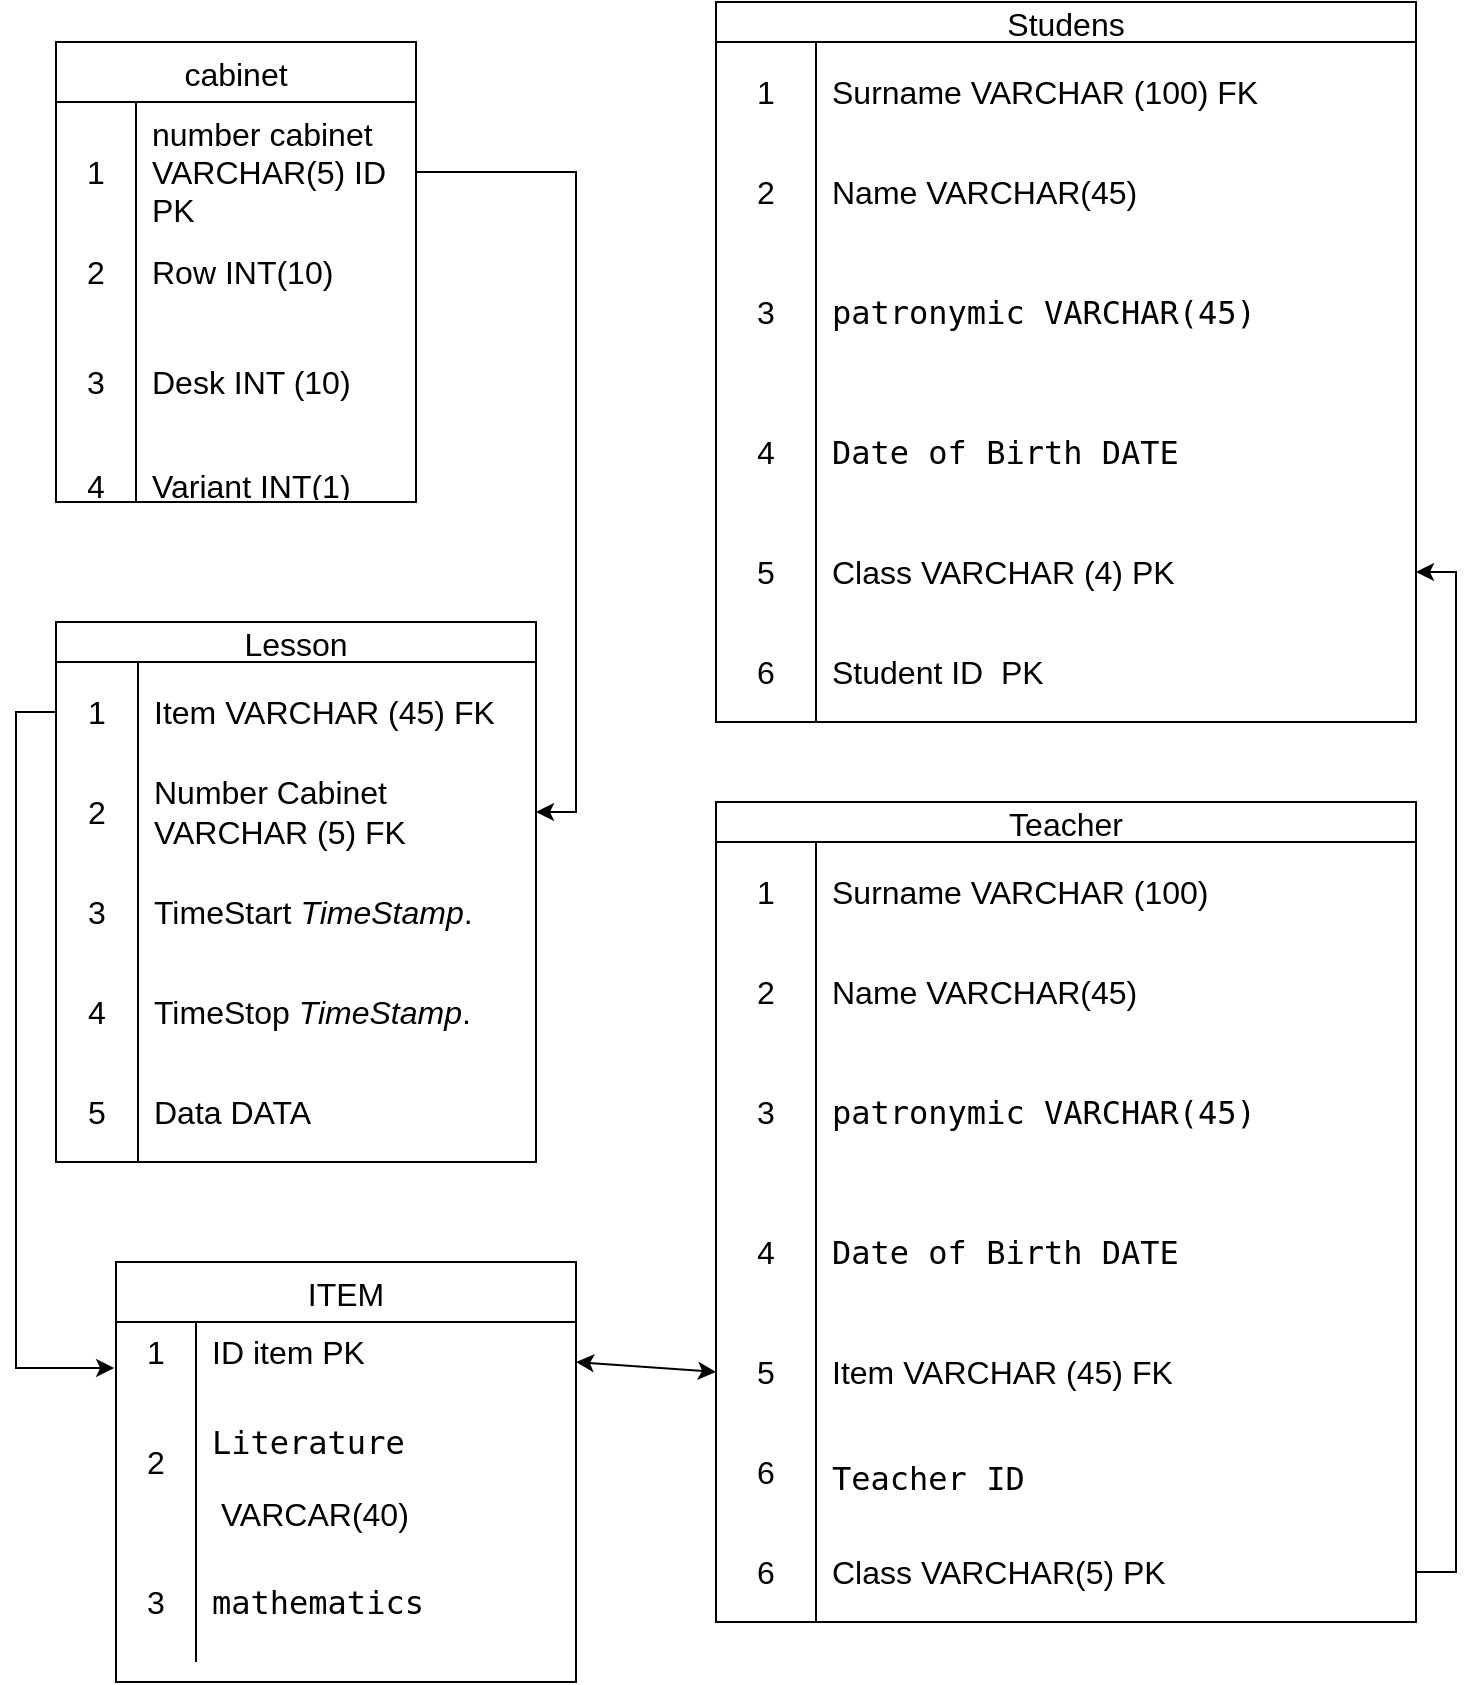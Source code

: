 <mxfile version="21.5.0">
  <diagram name="Страница 1" id="9XCJwp6ehZ5ffl551vA0">
    <mxGraphModel dx="1050" dy="538" grid="1" gridSize="10" guides="1" tooltips="1" connect="1" arrows="1" fold="1" page="1" pageScale="1" pageWidth="827" pageHeight="1169" math="0" shadow="0">
      <root>
        <mxCell id="0" />
        <mxCell id="1" parent="0" />
        <mxCell id="bHGPRDREGYTepMsv2Tip-14" value="cabinet" style="shape=table;startSize=30;container=1;collapsible=0;childLayout=tableLayout;fixedRows=1;rowLines=0;fontStyle=0;strokeColor=default;fontSize=16;" vertex="1" parent="1">
          <mxGeometry x="40" y="40" width="180" height="230" as="geometry" />
        </mxCell>
        <mxCell id="bHGPRDREGYTepMsv2Tip-15" value="" style="shape=tableRow;horizontal=0;startSize=0;swimlaneHead=0;swimlaneBody=0;top=0;left=0;bottom=0;right=0;collapsible=0;dropTarget=0;fillColor=none;points=[[0,0.5],[1,0.5]];portConstraint=eastwest;strokeColor=inherit;fontSize=16;" vertex="1" parent="bHGPRDREGYTepMsv2Tip-14">
          <mxGeometry y="30" width="180" height="70" as="geometry" />
        </mxCell>
        <mxCell id="bHGPRDREGYTepMsv2Tip-16" value="1" style="shape=partialRectangle;html=1;whiteSpace=wrap;connectable=0;fillColor=none;top=0;left=0;bottom=0;right=0;overflow=hidden;pointerEvents=1;strokeColor=inherit;fontSize=16;" vertex="1" parent="bHGPRDREGYTepMsv2Tip-15">
          <mxGeometry width="40" height="70" as="geometry">
            <mxRectangle width="40" height="70" as="alternateBounds" />
          </mxGeometry>
        </mxCell>
        <mxCell id="bHGPRDREGYTepMsv2Tip-17" value="number cabinet VARCHAR(5) ID PK" style="shape=partialRectangle;html=1;whiteSpace=wrap;connectable=0;fillColor=none;top=0;left=0;bottom=0;right=0;align=left;spacingLeft=6;overflow=hidden;strokeColor=inherit;fontSize=16;" vertex="1" parent="bHGPRDREGYTepMsv2Tip-15">
          <mxGeometry x="40" width="140" height="70" as="geometry">
            <mxRectangle width="140" height="70" as="alternateBounds" />
          </mxGeometry>
        </mxCell>
        <mxCell id="bHGPRDREGYTepMsv2Tip-18" value="" style="shape=tableRow;horizontal=0;startSize=0;swimlaneHead=0;swimlaneBody=0;top=0;left=0;bottom=0;right=0;collapsible=0;dropTarget=0;fillColor=none;points=[[0,0.5],[1,0.5]];portConstraint=eastwest;strokeColor=inherit;fontSize=16;" vertex="1" parent="bHGPRDREGYTepMsv2Tip-14">
          <mxGeometry y="100" width="180" height="30" as="geometry" />
        </mxCell>
        <mxCell id="bHGPRDREGYTepMsv2Tip-19" value="2" style="shape=partialRectangle;html=1;whiteSpace=wrap;connectable=0;fillColor=none;top=0;left=0;bottom=0;right=0;overflow=hidden;strokeColor=inherit;fontSize=16;" vertex="1" parent="bHGPRDREGYTepMsv2Tip-18">
          <mxGeometry width="40" height="30" as="geometry">
            <mxRectangle width="40" height="30" as="alternateBounds" />
          </mxGeometry>
        </mxCell>
        <mxCell id="bHGPRDREGYTepMsv2Tip-20" value="Row INT(10)" style="shape=partialRectangle;html=1;whiteSpace=wrap;connectable=0;fillColor=none;top=0;left=0;bottom=0;right=0;align=left;spacingLeft=6;overflow=hidden;strokeColor=inherit;fontSize=16;" vertex="1" parent="bHGPRDREGYTepMsv2Tip-18">
          <mxGeometry x="40" width="140" height="30" as="geometry">
            <mxRectangle width="140" height="30" as="alternateBounds" />
          </mxGeometry>
        </mxCell>
        <mxCell id="bHGPRDREGYTepMsv2Tip-21" value="" style="shape=tableRow;horizontal=0;startSize=0;swimlaneHead=0;swimlaneBody=0;top=0;left=0;bottom=0;right=0;collapsible=0;dropTarget=0;fillColor=none;points=[[0,0.5],[1,0.5]];portConstraint=eastwest;strokeColor=inherit;fontSize=16;" vertex="1" parent="bHGPRDREGYTepMsv2Tip-14">
          <mxGeometry y="130" width="180" height="80" as="geometry" />
        </mxCell>
        <mxCell id="bHGPRDREGYTepMsv2Tip-22" value="3" style="shape=partialRectangle;html=1;whiteSpace=wrap;connectable=0;fillColor=none;top=0;left=0;bottom=0;right=0;overflow=hidden;strokeColor=inherit;fontSize=16;" vertex="1" parent="bHGPRDREGYTepMsv2Tip-21">
          <mxGeometry width="40" height="80" as="geometry">
            <mxRectangle width="40" height="80" as="alternateBounds" />
          </mxGeometry>
        </mxCell>
        <mxCell id="bHGPRDREGYTepMsv2Tip-23" value="Desk INT (10)" style="shape=partialRectangle;html=1;whiteSpace=wrap;connectable=0;fillColor=none;top=0;left=0;bottom=0;right=0;align=left;spacingLeft=6;overflow=hidden;strokeColor=inherit;fontSize=16;" vertex="1" parent="bHGPRDREGYTepMsv2Tip-21">
          <mxGeometry x="40" width="140" height="80" as="geometry">
            <mxRectangle width="140" height="80" as="alternateBounds" />
          </mxGeometry>
        </mxCell>
        <mxCell id="bHGPRDREGYTepMsv2Tip-37" value="" style="shape=tableRow;horizontal=0;startSize=0;swimlaneHead=0;swimlaneBody=0;top=0;left=0;bottom=0;right=0;collapsible=0;dropTarget=0;fillColor=none;points=[[0,0.5],[1,0.5]];portConstraint=eastwest;strokeColor=inherit;fontSize=16;" vertex="1" parent="bHGPRDREGYTepMsv2Tip-14">
          <mxGeometry y="210" width="180" height="20" as="geometry" />
        </mxCell>
        <mxCell id="bHGPRDREGYTepMsv2Tip-38" value="4" style="shape=partialRectangle;html=1;whiteSpace=wrap;connectable=0;fillColor=none;top=0;left=0;bottom=0;right=0;overflow=hidden;strokeColor=inherit;fontSize=16;" vertex="1" parent="bHGPRDREGYTepMsv2Tip-37">
          <mxGeometry width="40" height="20" as="geometry">
            <mxRectangle width="40" height="20" as="alternateBounds" />
          </mxGeometry>
        </mxCell>
        <mxCell id="bHGPRDREGYTepMsv2Tip-39" value="Variant INT(1)" style="shape=partialRectangle;html=1;whiteSpace=wrap;connectable=0;fillColor=none;top=0;left=0;bottom=0;right=0;align=left;spacingLeft=6;overflow=hidden;strokeColor=inherit;fontSize=16;" vertex="1" parent="bHGPRDREGYTepMsv2Tip-37">
          <mxGeometry x="40" width="140" height="20" as="geometry">
            <mxRectangle width="140" height="20" as="alternateBounds" />
          </mxGeometry>
        </mxCell>
        <mxCell id="bHGPRDREGYTepMsv2Tip-40" value="Lesson" style="shape=table;startSize=20;container=1;collapsible=0;childLayout=tableLayout;fixedRows=1;rowLines=0;fontStyle=0;strokeColor=default;fontSize=16;" vertex="1" parent="1">
          <mxGeometry x="40" y="330" width="240" height="270" as="geometry" />
        </mxCell>
        <mxCell id="bHGPRDREGYTepMsv2Tip-41" value="" style="shape=tableRow;horizontal=0;startSize=0;swimlaneHead=0;swimlaneBody=0;top=0;left=0;bottom=0;right=0;collapsible=0;dropTarget=0;fillColor=none;points=[[0,0.5],[1,0.5]];portConstraint=eastwest;strokeColor=inherit;fontSize=16;" vertex="1" parent="bHGPRDREGYTepMsv2Tip-40">
          <mxGeometry y="20" width="240" height="50" as="geometry" />
        </mxCell>
        <mxCell id="bHGPRDREGYTepMsv2Tip-42" value="1" style="shape=partialRectangle;html=1;whiteSpace=wrap;connectable=0;fillColor=none;top=0;left=0;bottom=0;right=0;overflow=hidden;pointerEvents=1;strokeColor=inherit;fontSize=16;" vertex="1" parent="bHGPRDREGYTepMsv2Tip-41">
          <mxGeometry width="41" height="50" as="geometry">
            <mxRectangle width="41" height="50" as="alternateBounds" />
          </mxGeometry>
        </mxCell>
        <mxCell id="bHGPRDREGYTepMsv2Tip-43" value="Item VARCHAR (45) FK" style="shape=partialRectangle;html=1;whiteSpace=wrap;connectable=0;fillColor=none;top=0;left=0;bottom=0;right=0;align=left;spacingLeft=6;overflow=hidden;strokeColor=inherit;fontSize=16;" vertex="1" parent="bHGPRDREGYTepMsv2Tip-41">
          <mxGeometry x="41" width="199" height="50" as="geometry">
            <mxRectangle width="199" height="50" as="alternateBounds" />
          </mxGeometry>
        </mxCell>
        <mxCell id="bHGPRDREGYTepMsv2Tip-47" value="" style="shape=tableRow;horizontal=0;startSize=0;swimlaneHead=0;swimlaneBody=0;top=0;left=0;bottom=0;right=0;collapsible=0;dropTarget=0;fillColor=none;points=[[0,0.5],[1,0.5]];portConstraint=eastwest;strokeColor=inherit;fontSize=16;" vertex="1" parent="bHGPRDREGYTepMsv2Tip-40">
          <mxGeometry y="70" width="240" height="50" as="geometry" />
        </mxCell>
        <mxCell id="bHGPRDREGYTepMsv2Tip-48" value="2" style="shape=partialRectangle;html=1;whiteSpace=wrap;connectable=0;fillColor=none;top=0;left=0;bottom=0;right=0;overflow=hidden;strokeColor=inherit;fontSize=16;" vertex="1" parent="bHGPRDREGYTepMsv2Tip-47">
          <mxGeometry width="41" height="50" as="geometry">
            <mxRectangle width="41" height="50" as="alternateBounds" />
          </mxGeometry>
        </mxCell>
        <mxCell id="bHGPRDREGYTepMsv2Tip-49" value="Number Cabinet VARCHAR (5) FK" style="shape=partialRectangle;html=1;whiteSpace=wrap;connectable=0;fillColor=none;top=0;left=0;bottom=0;right=0;align=left;spacingLeft=6;overflow=hidden;strokeColor=inherit;fontSize=16;" vertex="1" parent="bHGPRDREGYTepMsv2Tip-47">
          <mxGeometry x="41" width="199" height="50" as="geometry">
            <mxRectangle width="199" height="50" as="alternateBounds" />
          </mxGeometry>
        </mxCell>
        <mxCell id="bHGPRDREGYTepMsv2Tip-50" value="" style="shape=tableRow;horizontal=0;startSize=0;swimlaneHead=0;swimlaneBody=0;top=0;left=0;bottom=0;right=0;collapsible=0;dropTarget=0;fillColor=none;points=[[0,0.5],[1,0.5]];portConstraint=eastwest;strokeColor=inherit;fontSize=16;" vertex="1" parent="bHGPRDREGYTepMsv2Tip-40">
          <mxGeometry y="120" width="240" height="50" as="geometry" />
        </mxCell>
        <mxCell id="bHGPRDREGYTepMsv2Tip-51" value="3" style="shape=partialRectangle;html=1;whiteSpace=wrap;connectable=0;fillColor=none;top=0;left=0;bottom=0;right=0;overflow=hidden;pointerEvents=1;strokeColor=inherit;fontSize=16;" vertex="1" parent="bHGPRDREGYTepMsv2Tip-50">
          <mxGeometry width="41" height="50" as="geometry">
            <mxRectangle width="41" height="50" as="alternateBounds" />
          </mxGeometry>
        </mxCell>
        <mxCell id="bHGPRDREGYTepMsv2Tip-52" value="TimeStart &lt;em&gt;TimeStamp&lt;/em&gt;." style="shape=partialRectangle;html=1;whiteSpace=wrap;connectable=0;fillColor=none;top=0;left=0;bottom=0;right=0;align=left;spacingLeft=6;overflow=hidden;strokeColor=inherit;fontSize=16;" vertex="1" parent="bHGPRDREGYTepMsv2Tip-50">
          <mxGeometry x="41" width="199" height="50" as="geometry">
            <mxRectangle width="199" height="50" as="alternateBounds" />
          </mxGeometry>
        </mxCell>
        <mxCell id="bHGPRDREGYTepMsv2Tip-53" value="" style="shape=tableRow;horizontal=0;startSize=0;swimlaneHead=0;swimlaneBody=0;top=0;left=0;bottom=0;right=0;collapsible=0;dropTarget=0;fillColor=none;points=[[0,0.5],[1,0.5]];portConstraint=eastwest;strokeColor=inherit;fontSize=16;" vertex="1" parent="bHGPRDREGYTepMsv2Tip-40">
          <mxGeometry y="170" width="240" height="50" as="geometry" />
        </mxCell>
        <mxCell id="bHGPRDREGYTepMsv2Tip-54" value="4" style="shape=partialRectangle;html=1;whiteSpace=wrap;connectable=0;fillColor=none;top=0;left=0;bottom=0;right=0;overflow=hidden;pointerEvents=1;strokeColor=inherit;fontSize=16;" vertex="1" parent="bHGPRDREGYTepMsv2Tip-53">
          <mxGeometry width="41" height="50" as="geometry">
            <mxRectangle width="41" height="50" as="alternateBounds" />
          </mxGeometry>
        </mxCell>
        <mxCell id="bHGPRDREGYTepMsv2Tip-55" value="TimeStop &lt;em&gt;TimeStamp&lt;/em&gt;." style="shape=partialRectangle;html=1;whiteSpace=wrap;connectable=0;fillColor=none;top=0;left=0;bottom=0;right=0;align=left;spacingLeft=6;overflow=hidden;strokeColor=inherit;fontSize=16;" vertex="1" parent="bHGPRDREGYTepMsv2Tip-53">
          <mxGeometry x="41" width="199" height="50" as="geometry">
            <mxRectangle width="199" height="50" as="alternateBounds" />
          </mxGeometry>
        </mxCell>
        <mxCell id="bHGPRDREGYTepMsv2Tip-56" value="" style="shape=tableRow;horizontal=0;startSize=0;swimlaneHead=0;swimlaneBody=0;top=0;left=0;bottom=0;right=0;collapsible=0;dropTarget=0;fillColor=none;points=[[0,0.5],[1,0.5]];portConstraint=eastwest;strokeColor=inherit;fontSize=16;" vertex="1" parent="bHGPRDREGYTepMsv2Tip-40">
          <mxGeometry y="220" width="240" height="50" as="geometry" />
        </mxCell>
        <mxCell id="bHGPRDREGYTepMsv2Tip-57" value="5" style="shape=partialRectangle;html=1;whiteSpace=wrap;connectable=0;fillColor=none;top=0;left=0;bottom=0;right=0;overflow=hidden;pointerEvents=1;strokeColor=inherit;fontSize=16;" vertex="1" parent="bHGPRDREGYTepMsv2Tip-56">
          <mxGeometry width="41" height="50" as="geometry">
            <mxRectangle width="41" height="50" as="alternateBounds" />
          </mxGeometry>
        </mxCell>
        <mxCell id="bHGPRDREGYTepMsv2Tip-58" value="Data DATA" style="shape=partialRectangle;html=1;whiteSpace=wrap;connectable=0;fillColor=none;top=0;left=0;bottom=0;right=0;align=left;spacingLeft=6;overflow=hidden;strokeColor=inherit;fontSize=16;" vertex="1" parent="bHGPRDREGYTepMsv2Tip-56">
          <mxGeometry x="41" width="199" height="50" as="geometry">
            <mxRectangle width="199" height="50" as="alternateBounds" />
          </mxGeometry>
        </mxCell>
        <mxCell id="bHGPRDREGYTepMsv2Tip-59" style="edgeStyle=orthogonalEdgeStyle;rounded=0;orthogonalLoop=1;jettySize=auto;html=1;exitX=1;exitY=0.5;exitDx=0;exitDy=0;entryX=1;entryY=0.5;entryDx=0;entryDy=0;" edge="1" parent="1" source="bHGPRDREGYTepMsv2Tip-15" target="bHGPRDREGYTepMsv2Tip-47">
          <mxGeometry relative="1" as="geometry" />
        </mxCell>
        <mxCell id="bHGPRDREGYTepMsv2Tip-60" value="ITEM" style="shape=table;startSize=30;container=1;collapsible=0;childLayout=tableLayout;fixedRows=1;rowLines=0;fontStyle=0;strokeColor=default;fontSize=16;" vertex="1" parent="1">
          <mxGeometry x="70" y="650" width="230" height="210" as="geometry" />
        </mxCell>
        <mxCell id="bHGPRDREGYTepMsv2Tip-61" value="" style="shape=tableRow;horizontal=0;startSize=0;swimlaneHead=0;swimlaneBody=0;top=0;left=0;bottom=0;right=0;collapsible=0;dropTarget=0;fillColor=none;points=[[0,0.5],[1,0.5]];portConstraint=eastwest;strokeColor=inherit;fontSize=16;" vertex="1" parent="bHGPRDREGYTepMsv2Tip-60">
          <mxGeometry y="30" width="230" height="30" as="geometry" />
        </mxCell>
        <mxCell id="bHGPRDREGYTepMsv2Tip-62" value="1" style="shape=partialRectangle;html=1;whiteSpace=wrap;connectable=0;fillColor=none;top=0;left=0;bottom=0;right=0;overflow=hidden;pointerEvents=1;strokeColor=inherit;fontSize=16;" vertex="1" parent="bHGPRDREGYTepMsv2Tip-61">
          <mxGeometry width="40" height="30" as="geometry">
            <mxRectangle width="40" height="30" as="alternateBounds" />
          </mxGeometry>
        </mxCell>
        <mxCell id="bHGPRDREGYTepMsv2Tip-63" value="ID item PK" style="shape=partialRectangle;html=1;whiteSpace=wrap;connectable=0;fillColor=none;top=0;left=0;bottom=0;right=0;align=left;spacingLeft=6;overflow=hidden;strokeColor=inherit;fontSize=16;" vertex="1" parent="bHGPRDREGYTepMsv2Tip-61">
          <mxGeometry x="40" width="190" height="30" as="geometry">
            <mxRectangle width="190" height="30" as="alternateBounds" />
          </mxGeometry>
        </mxCell>
        <mxCell id="bHGPRDREGYTepMsv2Tip-67" value="" style="shape=tableRow;horizontal=0;startSize=0;swimlaneHead=0;swimlaneBody=0;top=0;left=0;bottom=0;right=0;collapsible=0;dropTarget=0;fillColor=none;points=[[0,0.5],[1,0.5]];portConstraint=eastwest;strokeColor=inherit;fontSize=16;" vertex="1" parent="bHGPRDREGYTepMsv2Tip-60">
          <mxGeometry y="60" width="230" height="80" as="geometry" />
        </mxCell>
        <mxCell id="bHGPRDREGYTepMsv2Tip-68" value="2" style="shape=partialRectangle;html=1;whiteSpace=wrap;connectable=0;fillColor=none;top=0;left=0;bottom=0;right=0;overflow=hidden;strokeColor=inherit;fontSize=16;" vertex="1" parent="bHGPRDREGYTepMsv2Tip-67">
          <mxGeometry width="40" height="80" as="geometry">
            <mxRectangle width="40" height="80" as="alternateBounds" />
          </mxGeometry>
        </mxCell>
        <mxCell id="bHGPRDREGYTepMsv2Tip-69" value="&lt;pre dir=&quot;ltr&quot; style=&quot;text-align:left&quot; id=&quot;tw-target-text&quot; data-placeholder=&quot;Перевод&quot; class=&quot;tw-data-text tw-text-large tw-ta&quot;&gt;Literature&lt;/pre&gt;&amp;nbsp;VARCAR(40)" style="shape=partialRectangle;html=1;whiteSpace=wrap;connectable=0;fillColor=none;top=0;left=0;bottom=0;right=0;align=left;spacingLeft=6;overflow=hidden;strokeColor=inherit;fontSize=16;" vertex="1" parent="bHGPRDREGYTepMsv2Tip-67">
          <mxGeometry x="40" width="190" height="80" as="geometry">
            <mxRectangle width="190" height="80" as="alternateBounds" />
          </mxGeometry>
        </mxCell>
        <mxCell id="bHGPRDREGYTepMsv2Tip-70" value="" style="shape=tableRow;horizontal=0;startSize=0;swimlaneHead=0;swimlaneBody=0;top=0;left=0;bottom=0;right=0;collapsible=0;dropTarget=0;fillColor=none;points=[[0,0.5],[1,0.5]];portConstraint=eastwest;strokeColor=inherit;fontSize=16;" vertex="1" parent="bHGPRDREGYTepMsv2Tip-60">
          <mxGeometry y="140" width="230" height="60" as="geometry" />
        </mxCell>
        <mxCell id="bHGPRDREGYTepMsv2Tip-71" value="3" style="shape=partialRectangle;html=1;whiteSpace=wrap;connectable=0;fillColor=none;top=0;left=0;bottom=0;right=0;overflow=hidden;strokeColor=inherit;fontSize=16;" vertex="1" parent="bHGPRDREGYTepMsv2Tip-70">
          <mxGeometry width="40" height="60" as="geometry">
            <mxRectangle width="40" height="60" as="alternateBounds" />
          </mxGeometry>
        </mxCell>
        <mxCell id="bHGPRDREGYTepMsv2Tip-72" value="&lt;pre dir=&quot;ltr&quot; style=&quot;text-align:left&quot; id=&quot;tw-target-text&quot; data-placeholder=&quot;Перевод&quot; class=&quot;tw-data-text tw-text-large tw-ta&quot;&gt;mathematics&lt;/pre&gt;" style="shape=partialRectangle;html=1;whiteSpace=wrap;connectable=0;fillColor=none;top=0;left=0;bottom=0;right=0;align=left;spacingLeft=6;overflow=hidden;strokeColor=inherit;fontSize=16;" vertex="1" parent="bHGPRDREGYTepMsv2Tip-70">
          <mxGeometry x="40" width="190" height="60" as="geometry">
            <mxRectangle width="190" height="60" as="alternateBounds" />
          </mxGeometry>
        </mxCell>
        <mxCell id="bHGPRDREGYTepMsv2Tip-109" value="Studens" style="shape=table;startSize=20;container=1;collapsible=0;childLayout=tableLayout;fixedRows=1;rowLines=0;fontStyle=0;strokeColor=default;fontSize=16;" vertex="1" parent="1">
          <mxGeometry x="370" y="20" width="350" height="360" as="geometry" />
        </mxCell>
        <mxCell id="bHGPRDREGYTepMsv2Tip-110" value="" style="shape=tableRow;horizontal=0;startSize=0;swimlaneHead=0;swimlaneBody=0;top=0;left=0;bottom=0;right=0;collapsible=0;dropTarget=0;fillColor=none;points=[[0,0.5],[1,0.5]];portConstraint=eastwest;strokeColor=inherit;fontSize=16;" vertex="1" parent="bHGPRDREGYTepMsv2Tip-109">
          <mxGeometry y="20" width="350" height="50" as="geometry" />
        </mxCell>
        <mxCell id="bHGPRDREGYTepMsv2Tip-111" value="1" style="shape=partialRectangle;html=1;whiteSpace=wrap;connectable=0;fillColor=none;top=0;left=0;bottom=0;right=0;overflow=hidden;pointerEvents=1;strokeColor=inherit;fontSize=16;" vertex="1" parent="bHGPRDREGYTepMsv2Tip-110">
          <mxGeometry width="50" height="50" as="geometry">
            <mxRectangle width="50" height="50" as="alternateBounds" />
          </mxGeometry>
        </mxCell>
        <mxCell id="bHGPRDREGYTepMsv2Tip-112" value="Surname VARCHAR (100) FK" style="shape=partialRectangle;html=1;whiteSpace=wrap;connectable=0;fillColor=none;top=0;left=0;bottom=0;right=0;align=left;spacingLeft=6;overflow=hidden;strokeColor=inherit;fontSize=16;" vertex="1" parent="bHGPRDREGYTepMsv2Tip-110">
          <mxGeometry x="50" width="300" height="50" as="geometry">
            <mxRectangle width="300" height="50" as="alternateBounds" />
          </mxGeometry>
        </mxCell>
        <mxCell id="bHGPRDREGYTepMsv2Tip-125" value="" style="shape=tableRow;horizontal=0;startSize=0;swimlaneHead=0;swimlaneBody=0;top=0;left=0;bottom=0;right=0;collapsible=0;dropTarget=0;fillColor=none;points=[[0,0.5],[1,0.5]];portConstraint=eastwest;strokeColor=inherit;fontSize=16;" vertex="1" parent="bHGPRDREGYTepMsv2Tip-109">
          <mxGeometry y="70" width="350" height="50" as="geometry" />
        </mxCell>
        <mxCell id="bHGPRDREGYTepMsv2Tip-126" value="2" style="shape=partialRectangle;html=1;whiteSpace=wrap;connectable=0;fillColor=none;top=0;left=0;bottom=0;right=0;overflow=hidden;pointerEvents=1;strokeColor=inherit;fontSize=16;" vertex="1" parent="bHGPRDREGYTepMsv2Tip-125">
          <mxGeometry width="50" height="50" as="geometry">
            <mxRectangle width="50" height="50" as="alternateBounds" />
          </mxGeometry>
        </mxCell>
        <mxCell id="bHGPRDREGYTepMsv2Tip-127" value="Name VARCHAR(45)" style="shape=partialRectangle;html=1;whiteSpace=wrap;connectable=0;fillColor=none;top=0;left=0;bottom=0;right=0;align=left;spacingLeft=6;overflow=hidden;strokeColor=inherit;fontSize=16;" vertex="1" parent="bHGPRDREGYTepMsv2Tip-125">
          <mxGeometry x="50" width="300" height="50" as="geometry">
            <mxRectangle width="300" height="50" as="alternateBounds" />
          </mxGeometry>
        </mxCell>
        <mxCell id="bHGPRDREGYTepMsv2Tip-113" value="" style="shape=tableRow;horizontal=0;startSize=0;swimlaneHead=0;swimlaneBody=0;top=0;left=0;bottom=0;right=0;collapsible=0;dropTarget=0;fillColor=none;points=[[0,0.5],[1,0.5]];portConstraint=eastwest;strokeColor=inherit;fontSize=16;" vertex="1" parent="bHGPRDREGYTepMsv2Tip-109">
          <mxGeometry y="120" width="350" height="70" as="geometry" />
        </mxCell>
        <mxCell id="bHGPRDREGYTepMsv2Tip-114" value="3" style="shape=partialRectangle;html=1;whiteSpace=wrap;connectable=0;fillColor=none;top=0;left=0;bottom=0;right=0;overflow=hidden;strokeColor=inherit;fontSize=16;" vertex="1" parent="bHGPRDREGYTepMsv2Tip-113">
          <mxGeometry width="50" height="70" as="geometry">
            <mxRectangle width="50" height="70" as="alternateBounds" />
          </mxGeometry>
        </mxCell>
        <mxCell id="bHGPRDREGYTepMsv2Tip-115" value="&lt;pre dir=&quot;ltr&quot; style=&quot;text-align:left&quot; id=&quot;tw-target-text&quot; data-placeholder=&quot;Перевод&quot; class=&quot;tw-data-text tw-text-large tw-ta&quot;&gt;patronymic VARCHAR(45)&lt;/pre&gt;" style="shape=partialRectangle;html=1;whiteSpace=wrap;connectable=0;fillColor=none;top=0;left=0;bottom=0;right=0;align=left;spacingLeft=6;overflow=hidden;strokeColor=inherit;fontSize=16;" vertex="1" parent="bHGPRDREGYTepMsv2Tip-113">
          <mxGeometry x="50" width="300" height="70" as="geometry">
            <mxRectangle width="300" height="70" as="alternateBounds" />
          </mxGeometry>
        </mxCell>
        <mxCell id="bHGPRDREGYTepMsv2Tip-116" value="" style="shape=tableRow;horizontal=0;startSize=0;swimlaneHead=0;swimlaneBody=0;top=0;left=0;bottom=0;right=0;collapsible=0;dropTarget=0;fillColor=none;points=[[0,0.5],[1,0.5]];portConstraint=eastwest;strokeColor=inherit;fontSize=16;" vertex="1" parent="bHGPRDREGYTepMsv2Tip-109">
          <mxGeometry y="190" width="350" height="70" as="geometry" />
        </mxCell>
        <mxCell id="bHGPRDREGYTepMsv2Tip-117" value="4" style="shape=partialRectangle;html=1;whiteSpace=wrap;connectable=0;fillColor=none;top=0;left=0;bottom=0;right=0;overflow=hidden;pointerEvents=1;strokeColor=inherit;fontSize=16;" vertex="1" parent="bHGPRDREGYTepMsv2Tip-116">
          <mxGeometry width="50" height="70" as="geometry">
            <mxRectangle width="50" height="70" as="alternateBounds" />
          </mxGeometry>
        </mxCell>
        <mxCell id="bHGPRDREGYTepMsv2Tip-118" value="&lt;pre dir=&quot;ltr&quot; style=&quot;text-align:left&quot; id=&quot;tw-target-text&quot; data-placeholder=&quot;Перевод&quot; class=&quot;tw-data-text tw-text-large tw-ta&quot;&gt;Date of Birth DATE&lt;/pre&gt;" style="shape=partialRectangle;html=1;whiteSpace=wrap;connectable=0;fillColor=none;top=0;left=0;bottom=0;right=0;align=left;spacingLeft=6;overflow=hidden;strokeColor=inherit;fontSize=16;" vertex="1" parent="bHGPRDREGYTepMsv2Tip-116">
          <mxGeometry x="50" width="300" height="70" as="geometry">
            <mxRectangle width="300" height="70" as="alternateBounds" />
          </mxGeometry>
        </mxCell>
        <mxCell id="bHGPRDREGYTepMsv2Tip-119" value="" style="shape=tableRow;horizontal=0;startSize=0;swimlaneHead=0;swimlaneBody=0;top=0;left=0;bottom=0;right=0;collapsible=0;dropTarget=0;fillColor=none;points=[[0,0.5],[1,0.5]];portConstraint=eastwest;strokeColor=inherit;fontSize=16;" vertex="1" parent="bHGPRDREGYTepMsv2Tip-109">
          <mxGeometry y="260" width="350" height="50" as="geometry" />
        </mxCell>
        <mxCell id="bHGPRDREGYTepMsv2Tip-120" value="5" style="shape=partialRectangle;html=1;whiteSpace=wrap;connectable=0;fillColor=none;top=0;left=0;bottom=0;right=0;overflow=hidden;pointerEvents=1;strokeColor=inherit;fontSize=16;" vertex="1" parent="bHGPRDREGYTepMsv2Tip-119">
          <mxGeometry width="50" height="50" as="geometry">
            <mxRectangle width="50" height="50" as="alternateBounds" />
          </mxGeometry>
        </mxCell>
        <mxCell id="bHGPRDREGYTepMsv2Tip-121" value="Class VARCHAR (4) PK" style="shape=partialRectangle;html=1;whiteSpace=wrap;connectable=0;fillColor=none;top=0;left=0;bottom=0;right=0;align=left;spacingLeft=6;overflow=hidden;strokeColor=inherit;fontSize=16;" vertex="1" parent="bHGPRDREGYTepMsv2Tip-119">
          <mxGeometry x="50" width="300" height="50" as="geometry">
            <mxRectangle width="300" height="50" as="alternateBounds" />
          </mxGeometry>
        </mxCell>
        <mxCell id="bHGPRDREGYTepMsv2Tip-122" value="" style="shape=tableRow;horizontal=0;startSize=0;swimlaneHead=0;swimlaneBody=0;top=0;left=0;bottom=0;right=0;collapsible=0;dropTarget=0;fillColor=none;points=[[0,0.5],[1,0.5]];portConstraint=eastwest;strokeColor=inherit;fontSize=16;" vertex="1" parent="bHGPRDREGYTepMsv2Tip-109">
          <mxGeometry y="310" width="350" height="50" as="geometry" />
        </mxCell>
        <mxCell id="bHGPRDREGYTepMsv2Tip-123" value="6" style="shape=partialRectangle;html=1;whiteSpace=wrap;connectable=0;fillColor=none;top=0;left=0;bottom=0;right=0;overflow=hidden;pointerEvents=1;strokeColor=inherit;fontSize=16;" vertex="1" parent="bHGPRDREGYTepMsv2Tip-122">
          <mxGeometry width="50" height="50" as="geometry">
            <mxRectangle width="50" height="50" as="alternateBounds" />
          </mxGeometry>
        </mxCell>
        <mxCell id="bHGPRDREGYTepMsv2Tip-124" value="Student ID&amp;nbsp; PK" style="shape=partialRectangle;html=1;whiteSpace=wrap;connectable=0;fillColor=none;top=0;left=0;bottom=0;right=0;align=left;spacingLeft=6;overflow=hidden;strokeColor=inherit;fontSize=16;" vertex="1" parent="bHGPRDREGYTepMsv2Tip-122">
          <mxGeometry x="50" width="300" height="50" as="geometry">
            <mxRectangle width="300" height="50" as="alternateBounds" />
          </mxGeometry>
        </mxCell>
        <mxCell id="bHGPRDREGYTepMsv2Tip-128" value="Teacher" style="shape=table;startSize=20;container=1;collapsible=0;childLayout=tableLayout;fixedRows=1;rowLines=0;fontStyle=0;strokeColor=default;fontSize=16;" vertex="1" parent="1">
          <mxGeometry x="370" y="420" width="350" height="410" as="geometry" />
        </mxCell>
        <mxCell id="bHGPRDREGYTepMsv2Tip-129" value="" style="shape=tableRow;horizontal=0;startSize=0;swimlaneHead=0;swimlaneBody=0;top=0;left=0;bottom=0;right=0;collapsible=0;dropTarget=0;fillColor=none;points=[[0,0.5],[1,0.5]];portConstraint=eastwest;strokeColor=inherit;fontSize=16;" vertex="1" parent="bHGPRDREGYTepMsv2Tip-128">
          <mxGeometry y="20" width="350" height="50" as="geometry" />
        </mxCell>
        <mxCell id="bHGPRDREGYTepMsv2Tip-130" value="1" style="shape=partialRectangle;html=1;whiteSpace=wrap;connectable=0;fillColor=none;top=0;left=0;bottom=0;right=0;overflow=hidden;pointerEvents=1;strokeColor=inherit;fontSize=16;" vertex="1" parent="bHGPRDREGYTepMsv2Tip-129">
          <mxGeometry width="50" height="50" as="geometry">
            <mxRectangle width="50" height="50" as="alternateBounds" />
          </mxGeometry>
        </mxCell>
        <mxCell id="bHGPRDREGYTepMsv2Tip-131" value="Surname VARCHAR (100) " style="shape=partialRectangle;html=1;whiteSpace=wrap;connectable=0;fillColor=none;top=0;left=0;bottom=0;right=0;align=left;spacingLeft=6;overflow=hidden;strokeColor=inherit;fontSize=16;" vertex="1" parent="bHGPRDREGYTepMsv2Tip-129">
          <mxGeometry x="50" width="300" height="50" as="geometry">
            <mxRectangle width="300" height="50" as="alternateBounds" />
          </mxGeometry>
        </mxCell>
        <mxCell id="bHGPRDREGYTepMsv2Tip-132" value="" style="shape=tableRow;horizontal=0;startSize=0;swimlaneHead=0;swimlaneBody=0;top=0;left=0;bottom=0;right=0;collapsible=0;dropTarget=0;fillColor=none;points=[[0,0.5],[1,0.5]];portConstraint=eastwest;strokeColor=inherit;fontSize=16;" vertex="1" parent="bHGPRDREGYTepMsv2Tip-128">
          <mxGeometry y="70" width="350" height="50" as="geometry" />
        </mxCell>
        <mxCell id="bHGPRDREGYTepMsv2Tip-133" value="2" style="shape=partialRectangle;html=1;whiteSpace=wrap;connectable=0;fillColor=none;top=0;left=0;bottom=0;right=0;overflow=hidden;pointerEvents=1;strokeColor=inherit;fontSize=16;" vertex="1" parent="bHGPRDREGYTepMsv2Tip-132">
          <mxGeometry width="50" height="50" as="geometry">
            <mxRectangle width="50" height="50" as="alternateBounds" />
          </mxGeometry>
        </mxCell>
        <mxCell id="bHGPRDREGYTepMsv2Tip-134" value="Name VARCHAR(45)" style="shape=partialRectangle;html=1;whiteSpace=wrap;connectable=0;fillColor=none;top=0;left=0;bottom=0;right=0;align=left;spacingLeft=6;overflow=hidden;strokeColor=inherit;fontSize=16;" vertex="1" parent="bHGPRDREGYTepMsv2Tip-132">
          <mxGeometry x="50" width="300" height="50" as="geometry">
            <mxRectangle width="300" height="50" as="alternateBounds" />
          </mxGeometry>
        </mxCell>
        <mxCell id="bHGPRDREGYTepMsv2Tip-135" value="" style="shape=tableRow;horizontal=0;startSize=0;swimlaneHead=0;swimlaneBody=0;top=0;left=0;bottom=0;right=0;collapsible=0;dropTarget=0;fillColor=none;points=[[0,0.5],[1,0.5]];portConstraint=eastwest;strokeColor=inherit;fontSize=16;" vertex="1" parent="bHGPRDREGYTepMsv2Tip-128">
          <mxGeometry y="120" width="350" height="70" as="geometry" />
        </mxCell>
        <mxCell id="bHGPRDREGYTepMsv2Tip-136" value="3" style="shape=partialRectangle;html=1;whiteSpace=wrap;connectable=0;fillColor=none;top=0;left=0;bottom=0;right=0;overflow=hidden;strokeColor=inherit;fontSize=16;" vertex="1" parent="bHGPRDREGYTepMsv2Tip-135">
          <mxGeometry width="50" height="70" as="geometry">
            <mxRectangle width="50" height="70" as="alternateBounds" />
          </mxGeometry>
        </mxCell>
        <mxCell id="bHGPRDREGYTepMsv2Tip-137" value="&lt;pre dir=&quot;ltr&quot; style=&quot;text-align:left&quot; id=&quot;tw-target-text&quot; data-placeholder=&quot;Перевод&quot; class=&quot;tw-data-text tw-text-large tw-ta&quot;&gt;patronymic VARCHAR(45)&lt;/pre&gt;" style="shape=partialRectangle;html=1;whiteSpace=wrap;connectable=0;fillColor=none;top=0;left=0;bottom=0;right=0;align=left;spacingLeft=6;overflow=hidden;strokeColor=inherit;fontSize=16;" vertex="1" parent="bHGPRDREGYTepMsv2Tip-135">
          <mxGeometry x="50" width="300" height="70" as="geometry">
            <mxRectangle width="300" height="70" as="alternateBounds" />
          </mxGeometry>
        </mxCell>
        <mxCell id="bHGPRDREGYTepMsv2Tip-138" value="" style="shape=tableRow;horizontal=0;startSize=0;swimlaneHead=0;swimlaneBody=0;top=0;left=0;bottom=0;right=0;collapsible=0;dropTarget=0;fillColor=none;points=[[0,0.5],[1,0.5]];portConstraint=eastwest;strokeColor=inherit;fontSize=16;" vertex="1" parent="bHGPRDREGYTepMsv2Tip-128">
          <mxGeometry y="190" width="350" height="70" as="geometry" />
        </mxCell>
        <mxCell id="bHGPRDREGYTepMsv2Tip-139" value="4" style="shape=partialRectangle;html=1;whiteSpace=wrap;connectable=0;fillColor=none;top=0;left=0;bottom=0;right=0;overflow=hidden;pointerEvents=1;strokeColor=inherit;fontSize=16;" vertex="1" parent="bHGPRDREGYTepMsv2Tip-138">
          <mxGeometry width="50" height="70" as="geometry">
            <mxRectangle width="50" height="70" as="alternateBounds" />
          </mxGeometry>
        </mxCell>
        <mxCell id="bHGPRDREGYTepMsv2Tip-140" value="&lt;pre dir=&quot;ltr&quot; style=&quot;text-align:left&quot; id=&quot;tw-target-text&quot; data-placeholder=&quot;Перевод&quot; class=&quot;tw-data-text tw-text-large tw-ta&quot;&gt;Date of Birth DATE&lt;/pre&gt;" style="shape=partialRectangle;html=1;whiteSpace=wrap;connectable=0;fillColor=none;top=0;left=0;bottom=0;right=0;align=left;spacingLeft=6;overflow=hidden;strokeColor=inherit;fontSize=16;" vertex="1" parent="bHGPRDREGYTepMsv2Tip-138">
          <mxGeometry x="50" width="300" height="70" as="geometry">
            <mxRectangle width="300" height="70" as="alternateBounds" />
          </mxGeometry>
        </mxCell>
        <mxCell id="bHGPRDREGYTepMsv2Tip-141" value="" style="shape=tableRow;horizontal=0;startSize=0;swimlaneHead=0;swimlaneBody=0;top=0;left=0;bottom=0;right=0;collapsible=0;dropTarget=0;fillColor=none;points=[[0,0.5],[1,0.5]];portConstraint=eastwest;strokeColor=inherit;fontSize=16;" vertex="1" parent="bHGPRDREGYTepMsv2Tip-128">
          <mxGeometry y="260" width="350" height="50" as="geometry" />
        </mxCell>
        <mxCell id="bHGPRDREGYTepMsv2Tip-142" value="5" style="shape=partialRectangle;html=1;whiteSpace=wrap;connectable=0;fillColor=none;top=0;left=0;bottom=0;right=0;overflow=hidden;pointerEvents=1;strokeColor=inherit;fontSize=16;" vertex="1" parent="bHGPRDREGYTepMsv2Tip-141">
          <mxGeometry width="50" height="50" as="geometry">
            <mxRectangle width="50" height="50" as="alternateBounds" />
          </mxGeometry>
        </mxCell>
        <mxCell id="bHGPRDREGYTepMsv2Tip-143" value="Item VARCHAR (45) FK" style="shape=partialRectangle;html=1;whiteSpace=wrap;connectable=0;fillColor=none;top=0;left=0;bottom=0;right=0;align=left;spacingLeft=6;overflow=hidden;strokeColor=inherit;fontSize=16;" vertex="1" parent="bHGPRDREGYTepMsv2Tip-141">
          <mxGeometry x="50" width="300" height="50" as="geometry">
            <mxRectangle width="300" height="50" as="alternateBounds" />
          </mxGeometry>
        </mxCell>
        <mxCell id="bHGPRDREGYTepMsv2Tip-144" value="" style="shape=tableRow;horizontal=0;startSize=0;swimlaneHead=0;swimlaneBody=0;top=0;left=0;bottom=0;right=0;collapsible=0;dropTarget=0;fillColor=none;points=[[0,0.5],[1,0.5]];portConstraint=eastwest;strokeColor=inherit;fontSize=16;" vertex="1" parent="bHGPRDREGYTepMsv2Tip-128">
          <mxGeometry y="310" width="350" height="50" as="geometry" />
        </mxCell>
        <mxCell id="bHGPRDREGYTepMsv2Tip-145" value="6" style="shape=partialRectangle;html=1;whiteSpace=wrap;connectable=0;fillColor=none;top=0;left=0;bottom=0;right=0;overflow=hidden;pointerEvents=1;strokeColor=inherit;fontSize=16;" vertex="1" parent="bHGPRDREGYTepMsv2Tip-144">
          <mxGeometry width="50" height="50" as="geometry">
            <mxRectangle width="50" height="50" as="alternateBounds" />
          </mxGeometry>
        </mxCell>
        <mxCell id="bHGPRDREGYTepMsv2Tip-146" value="&lt;pre dir=&quot;ltr&quot; style=&quot;text-align:left&quot; id=&quot;tw-target-text&quot; data-placeholder=&quot;Перевод&quot; class=&quot;tw-data-text tw-text-large tw-ta&quot;&gt;Teacher&amp;nbsp;ID&lt;/pre&gt;" style="shape=partialRectangle;html=1;whiteSpace=wrap;connectable=0;fillColor=none;top=0;left=0;bottom=0;right=0;align=left;spacingLeft=6;overflow=hidden;strokeColor=inherit;fontSize=16;" vertex="1" parent="bHGPRDREGYTepMsv2Tip-144">
          <mxGeometry x="50" width="300" height="50" as="geometry">
            <mxRectangle width="300" height="50" as="alternateBounds" />
          </mxGeometry>
        </mxCell>
        <mxCell id="bHGPRDREGYTepMsv2Tip-155" value="" style="shape=tableRow;horizontal=0;startSize=0;swimlaneHead=0;swimlaneBody=0;top=0;left=0;bottom=0;right=0;collapsible=0;dropTarget=0;fillColor=none;points=[[0,0.5],[1,0.5]];portConstraint=eastwest;strokeColor=inherit;fontSize=16;" vertex="1" parent="bHGPRDREGYTepMsv2Tip-128">
          <mxGeometry y="360" width="350" height="50" as="geometry" />
        </mxCell>
        <mxCell id="bHGPRDREGYTepMsv2Tip-156" value="6" style="shape=partialRectangle;html=1;whiteSpace=wrap;connectable=0;fillColor=none;top=0;left=0;bottom=0;right=0;overflow=hidden;pointerEvents=1;strokeColor=inherit;fontSize=16;" vertex="1" parent="bHGPRDREGYTepMsv2Tip-155">
          <mxGeometry width="50" height="50" as="geometry">
            <mxRectangle width="50" height="50" as="alternateBounds" />
          </mxGeometry>
        </mxCell>
        <mxCell id="bHGPRDREGYTepMsv2Tip-157" value="Class VARCHAR(5) PK" style="shape=partialRectangle;html=1;whiteSpace=wrap;connectable=0;fillColor=none;top=0;left=0;bottom=0;right=0;align=left;spacingLeft=6;overflow=hidden;strokeColor=inherit;fontSize=16;" vertex="1" parent="bHGPRDREGYTepMsv2Tip-155">
          <mxGeometry x="50" width="300" height="50" as="geometry">
            <mxRectangle width="300" height="50" as="alternateBounds" />
          </mxGeometry>
        </mxCell>
        <mxCell id="bHGPRDREGYTepMsv2Tip-159" style="edgeStyle=orthogonalEdgeStyle;rounded=0;orthogonalLoop=1;jettySize=auto;html=1;entryX=1;entryY=0.5;entryDx=0;entryDy=0;" edge="1" parent="1" source="bHGPRDREGYTepMsv2Tip-155" target="bHGPRDREGYTepMsv2Tip-119">
          <mxGeometry relative="1" as="geometry">
            <Array as="points">
              <mxPoint x="740" y="805" />
              <mxPoint x="740" y="305" />
            </Array>
          </mxGeometry>
        </mxCell>
        <mxCell id="bHGPRDREGYTepMsv2Tip-161" value="" style="endArrow=classic;startArrow=classic;html=1;rounded=0;entryX=0;entryY=0.5;entryDx=0;entryDy=0;" edge="1" parent="1" target="bHGPRDREGYTepMsv2Tip-141">
          <mxGeometry width="50" height="50" relative="1" as="geometry">
            <mxPoint x="300" y="700" as="sourcePoint" />
            <mxPoint x="350" y="650" as="targetPoint" />
          </mxGeometry>
        </mxCell>
        <mxCell id="bHGPRDREGYTepMsv2Tip-163" style="edgeStyle=orthogonalEdgeStyle;rounded=0;orthogonalLoop=1;jettySize=auto;html=1;entryX=-0.004;entryY=0.767;entryDx=0;entryDy=0;entryPerimeter=0;" edge="1" parent="1" source="bHGPRDREGYTepMsv2Tip-41" target="bHGPRDREGYTepMsv2Tip-61">
          <mxGeometry relative="1" as="geometry">
            <Array as="points">
              <mxPoint x="20" y="375" />
              <mxPoint x="20" y="703" />
            </Array>
          </mxGeometry>
        </mxCell>
      </root>
    </mxGraphModel>
  </diagram>
</mxfile>
